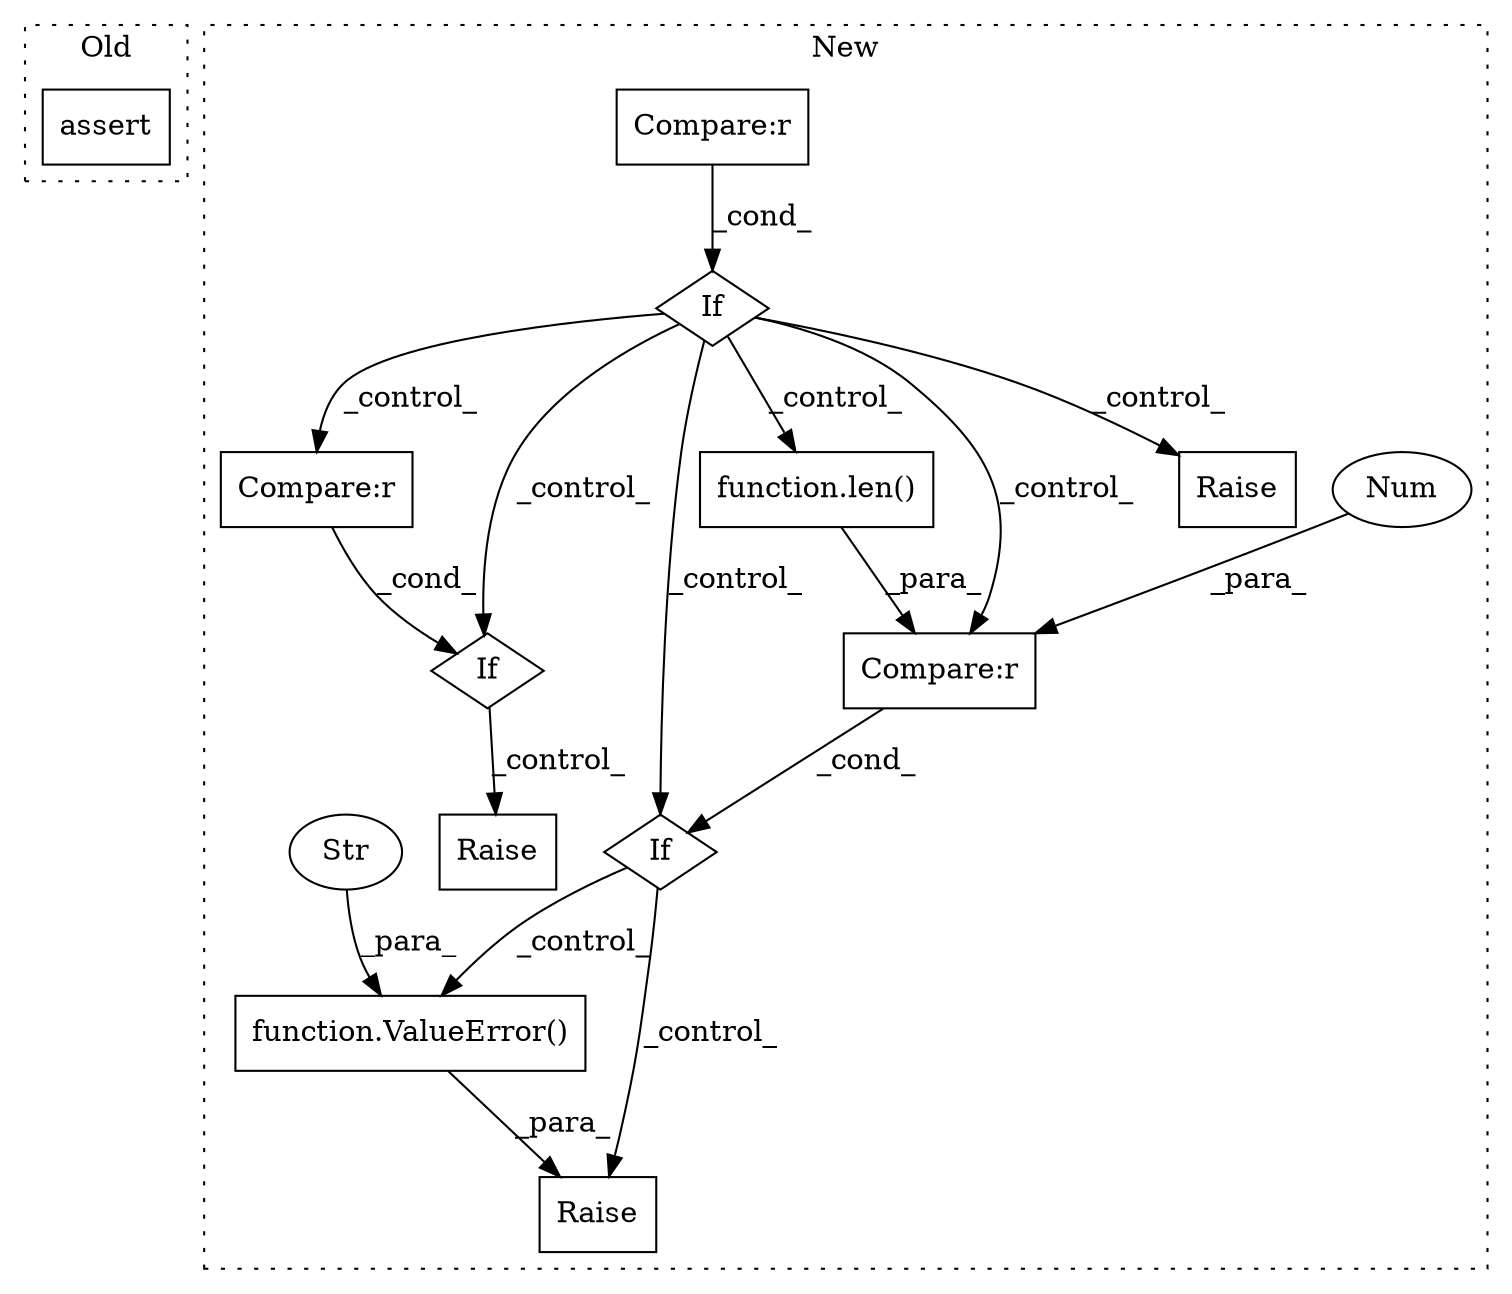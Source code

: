 digraph G {
subgraph cluster0 {
1 [label="assert" a="65" s="12160" l="7" shape="box"];
label = "Old";
style="dotted";
}
subgraph cluster1 {
2 [label="function.len()" a="75" s="9618,9627" l="4,1" shape="box"];
3 [label="Compare:r" a="40" s="9618" l="15" shape="box"];
4 [label="If" a="96" s="9615" l="3" shape="diamond"];
5 [label="Num" a="76" s="9632" l="1" shape="ellipse"];
6 [label="Raise" a="91" s="9647" l="6" shape="box"];
7 [label="function.ValueError()" a="75" s="9653,9733" l="11,1" shape="box"];
8 [label="Str" a="66" s="9664" l="69" shape="ellipse"];
9 [label="If" a="96" s="9474" l="3" shape="diamond"];
10 [label="Raise" a="91" s="12261" l="6" shape="box"];
11 [label="If" a="96" s="12218" l="3" shape="diamond"];
12 [label="Compare:r" a="40" s="12221" l="22" shape="box"];
13 [label="Raise" a="91" s="9523" l="6" shape="box"];
14 [label="Compare:r" a="40" s="9477" l="32" shape="box"];
label = "New";
style="dotted";
}
2 -> 3 [label="_para_"];
3 -> 4 [label="_cond_"];
4 -> 7 [label="_control_"];
4 -> 6 [label="_control_"];
5 -> 3 [label="_para_"];
7 -> 6 [label="_para_"];
8 -> 7 [label="_para_"];
9 -> 13 [label="_control_"];
9 -> 4 [label="_control_"];
9 -> 3 [label="_control_"];
9 -> 11 [label="_control_"];
9 -> 2 [label="_control_"];
9 -> 12 [label="_control_"];
11 -> 10 [label="_control_"];
12 -> 11 [label="_cond_"];
14 -> 9 [label="_cond_"];
}